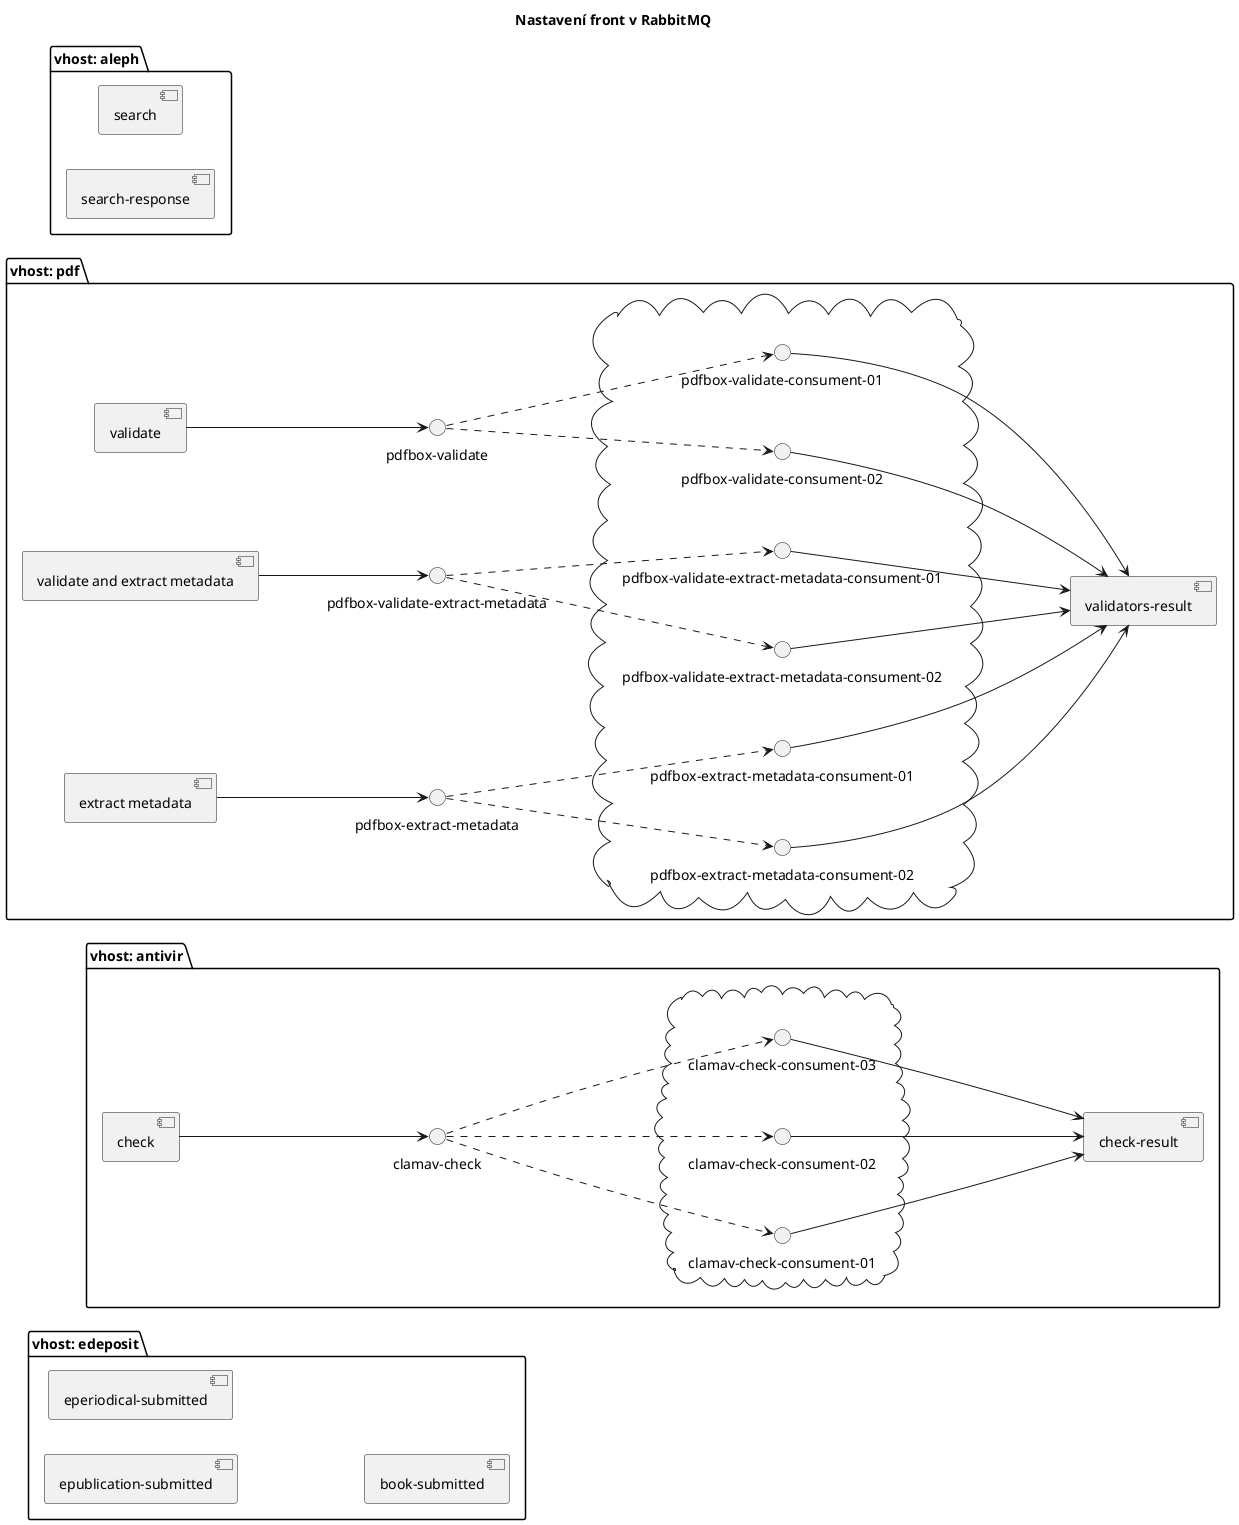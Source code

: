 @startuml
left to right direction
skinparam componentStyle uml2
title Nastavení front v RabbitMQ


package "vhost: antivir" {
        interface "clamav-check" as CC
        [check] --> CC
        [check-result]
        cloud {
              interface "clamav-check-consument-01" as Cons_CC_01
              interface "clamav-check-consument-02" as Cons_CC_02
              interface "clamav-check-consument-03" as Cons_CC_03
              CC ..> Cons_CC_01
              CC ..> Cons_CC_02
              CC ..> Cons_CC_03
              Cons_CC_01 ---> [check-result]
              Cons_CC_02 ---> [check-result]
              Cons_CC_03 ---> [check-result]
        }
}

package "vhost: pdf" {
        interface "pdfbox-validate" as PDFBOX_VAL
        interface "pdfbox-validate-extract-metadata" as PDFBOX_VAL_META
        interface "pdfbox-extract-metadata" as PDFBOX_META

        [validate]
        [validate and extract metadata]
        [extract metadata]
        [validators-result]

        [validate] --> PDFBOX_VAL
        [validate and extract metadata] --> PDFBOX_VAL_META
        [extract metadata] --> PDFBOX_META

        cloud {
              interface "pdfbox-validate-consument-01" as PDFBOX_VAL_Cons_01
              interface "pdfbox-validate-consument-02" as PDFBOX_VAL_Cons_02
              interface "pdfbox-validate-extract-metadata-consument-01" as PDFBOX_VAL_META_Cons_01
              interface "pdfbox-validate-extract-metadata-consument-02" as PDFBOX_VAL_META_Cons_02
              interface "pdfbox-extract-metadata-consument-01" as PDFBOX_META_Cons_01
              interface "pdfbox-extract-metadata-consument-02" as PDFBOX_META_Cons_02

              PDFBOX_VAL ..> PDFBOX_VAL_Cons_01
              PDFBOX_VAL ..> PDFBOX_VAL_Cons_02

              PDFBOX_VAL_META ..> PDFBOX_VAL_META_Cons_01
              PDFBOX_VAL_META ..> PDFBOX_VAL_META_Cons_02

              PDFBOX_META ..> PDFBOX_META_Cons_01
              PDFBOX_META ..> PDFBOX_META_Cons_02
              
              PDFBOX_VAL_Cons_01 ---> [validators-result]
              PDFBOX_VAL_Cons_02 ---> [validators-result]
              PDFBOX_VAL_META_Cons_01 ---> [validators-result]
              PDFBOX_VAL_META_Cons_02 ---> [validators-result]
              PDFBOX_META_Cons_01 ---> [validators-result]
              PDFBOX_META_Cons_02 ---> [validators-result]
        }
}

package "vhost: edeposit" {
        [epublication-submitted]
        [eperiodical-submitted]
        [book-submitted]
}

package "vhost: aleph" {
        [search]
        [search-response]
}

@enduml